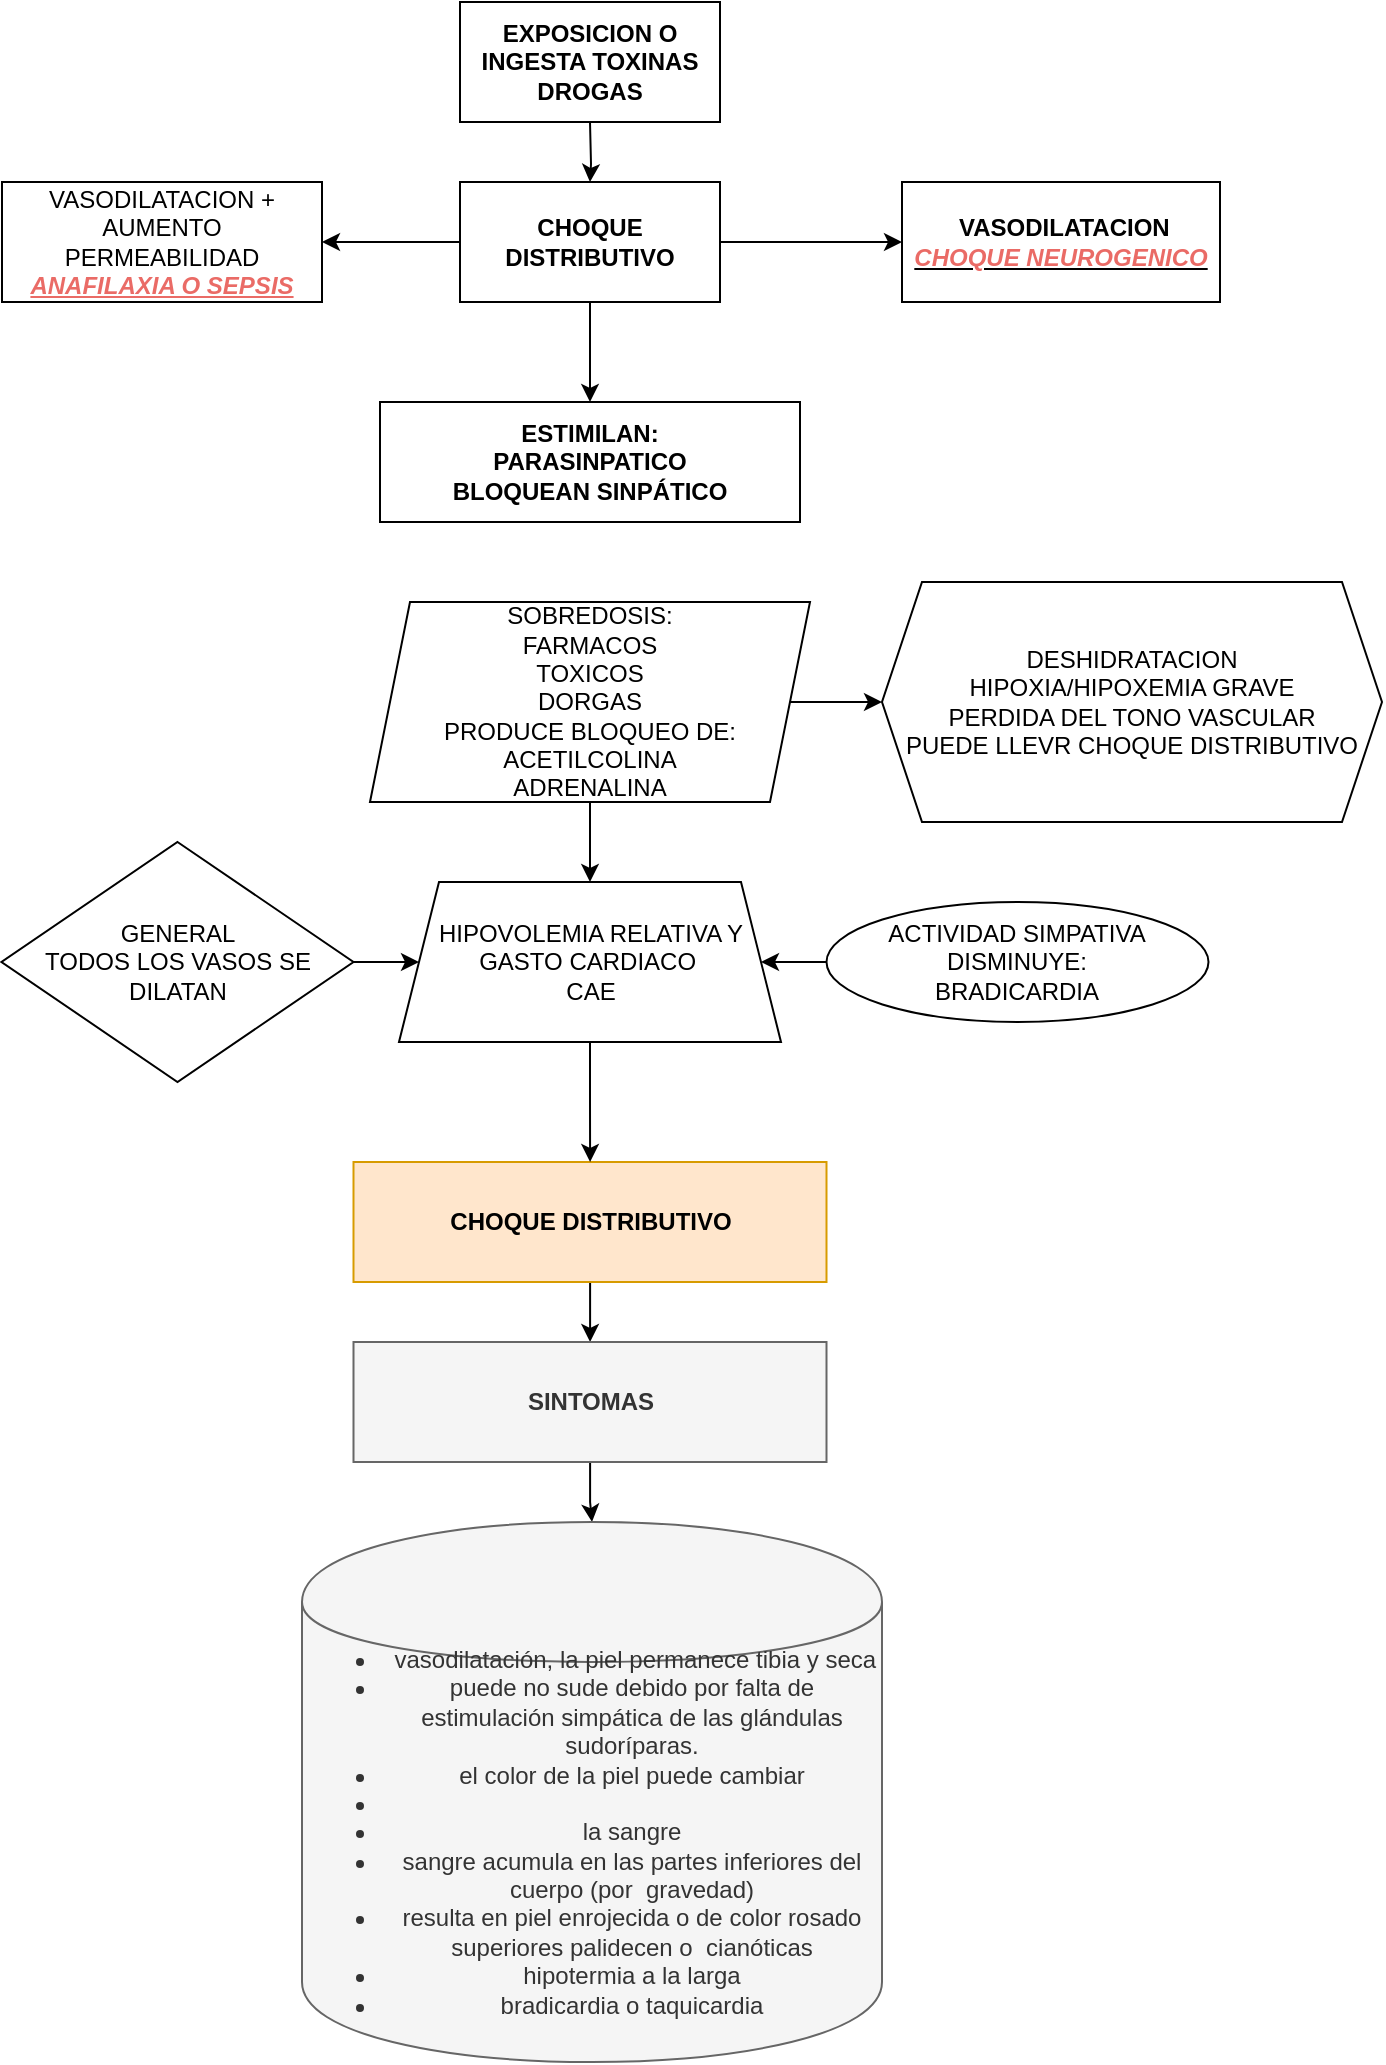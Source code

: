 <mxfile version="14.9.2" type="github">
  <diagram id="8tbKy97IGsQ9ciRFXvJA" name="Page-1">
    <mxGraphModel dx="868" dy="537" grid="1" gridSize="10" guides="1" tooltips="1" connect="1" arrows="1" fold="1" page="1" pageScale="1" pageWidth="827" pageHeight="1169" math="0" shadow="0">
      <root>
        <mxCell id="0" />
        <mxCell id="1" parent="0" />
        <mxCell id="9jP5uwK8EiIwHMqEGJkS-6" value="" style="edgeStyle=orthogonalEdgeStyle;rounded=0;orthogonalLoop=1;jettySize=auto;html=1;" edge="1" parent="1" source="9jP5uwK8EiIwHMqEGJkS-3" target="9jP5uwK8EiIwHMqEGJkS-5">
          <mxGeometry relative="1" as="geometry" />
        </mxCell>
        <mxCell id="9jP5uwK8EiIwHMqEGJkS-8" value="" style="edgeStyle=orthogonalEdgeStyle;rounded=0;orthogonalLoop=1;jettySize=auto;html=1;" edge="1" parent="1" source="9jP5uwK8EiIwHMqEGJkS-3" target="9jP5uwK8EiIwHMqEGJkS-7">
          <mxGeometry relative="1" as="geometry" />
        </mxCell>
        <mxCell id="9jP5uwK8EiIwHMqEGJkS-16" value="" style="edgeStyle=orthogonalEdgeStyle;rounded=0;orthogonalLoop=1;jettySize=auto;html=1;" edge="1" parent="1" source="9jP5uwK8EiIwHMqEGJkS-3" target="9jP5uwK8EiIwHMqEGJkS-15">
          <mxGeometry relative="1" as="geometry" />
        </mxCell>
        <mxCell id="9jP5uwK8EiIwHMqEGJkS-3" value="&lt;b&gt;CHOQUE DISTRIBUTIVO&lt;/b&gt;" style="whiteSpace=wrap;html=1;" vertex="1" parent="1">
          <mxGeometry x="349" y="90" width="130" height="60" as="geometry" />
        </mxCell>
        <mxCell id="9jP5uwK8EiIwHMqEGJkS-5" value="&lt;b&gt;&amp;nbsp;VASODILATACION&lt;br&gt;&lt;i&gt;&lt;u&gt;&lt;font color=&quot;#ea6b66&quot;&gt;CHOQUE NEUROGENICO&lt;/font&gt;&lt;/u&gt;&lt;/i&gt;&lt;br&gt;&lt;/b&gt;" style="whiteSpace=wrap;html=1;" vertex="1" parent="1">
          <mxGeometry x="570" y="90" width="159" height="60" as="geometry" />
        </mxCell>
        <mxCell id="9jP5uwK8EiIwHMqEGJkS-7" value="VASODILATACION + AUMENTO PERMEABILIDAD&lt;br&gt;&lt;i&gt;&lt;font color=&quot;#ea6b66&quot;&gt;&lt;b&gt;&lt;u&gt;ANAFILAXIA O SEPSIS&lt;/u&gt;&lt;/b&gt;&lt;/font&gt;&lt;/i&gt;" style="whiteSpace=wrap;html=1;" vertex="1" parent="1">
          <mxGeometry x="120" y="90" width="160" height="60" as="geometry" />
        </mxCell>
        <mxCell id="9jP5uwK8EiIwHMqEGJkS-14" value="" style="edgeStyle=orthogonalEdgeStyle;rounded=0;orthogonalLoop=1;jettySize=auto;html=1;" edge="1" parent="1" target="9jP5uwK8EiIwHMqEGJkS-3">
          <mxGeometry relative="1" as="geometry">
            <mxPoint x="414" y="60" as="sourcePoint" />
          </mxGeometry>
        </mxCell>
        <mxCell id="9jP5uwK8EiIwHMqEGJkS-12" value="&lt;b&gt;EXPOSICION O INGESTA TOXINAS DROGAS&lt;/b&gt;" style="whiteSpace=wrap;html=1;" vertex="1" parent="1">
          <mxGeometry x="349" width="130" height="60" as="geometry" />
        </mxCell>
        <mxCell id="9jP5uwK8EiIwHMqEGJkS-15" value="&lt;b&gt;ESTIMILAN:&lt;br&gt;PARASINPATICO&lt;br&gt;BLOQUEAN SINPÁTICO&lt;br&gt;&lt;/b&gt;" style="whiteSpace=wrap;html=1;" vertex="1" parent="1">
          <mxGeometry x="309" y="200" width="210" height="60" as="geometry" />
        </mxCell>
        <mxCell id="9jP5uwK8EiIwHMqEGJkS-43" value="" style="edgeStyle=orthogonalEdgeStyle;rounded=0;orthogonalLoop=1;jettySize=auto;html=1;" edge="1" parent="1" source="9jP5uwK8EiIwHMqEGJkS-18" target="9jP5uwK8EiIwHMqEGJkS-42">
          <mxGeometry relative="1" as="geometry" />
        </mxCell>
        <mxCell id="9jP5uwK8EiIwHMqEGJkS-18" value="&lt;b&gt;CHOQUE DISTRIBUTIVO&lt;/b&gt;" style="whiteSpace=wrap;html=1;fillColor=#ffe6cc;strokeColor=#d79b00;" vertex="1" parent="1">
          <mxGeometry x="295.75" y="580" width="236.5" height="60" as="geometry" />
        </mxCell>
        <mxCell id="9jP5uwK8EiIwHMqEGJkS-35" value="" style="edgeStyle=orthogonalEdgeStyle;rounded=0;orthogonalLoop=1;jettySize=auto;html=1;" edge="1" parent="1" source="9jP5uwK8EiIwHMqEGJkS-19" target="9jP5uwK8EiIwHMqEGJkS-23">
          <mxGeometry relative="1" as="geometry" />
        </mxCell>
        <mxCell id="9jP5uwK8EiIwHMqEGJkS-19" value="GENERAL&lt;br&gt;TODOS LOS VASOS SE DILATAN" style="rhombus;whiteSpace=wrap;html=1;" vertex="1" parent="1">
          <mxGeometry x="119.75" y="420" width="176" height="120" as="geometry" />
        </mxCell>
        <mxCell id="9jP5uwK8EiIwHMqEGJkS-36" value="" style="edgeStyle=orthogonalEdgeStyle;rounded=0;orthogonalLoop=1;jettySize=auto;html=1;" edge="1" parent="1" source="9jP5uwK8EiIwHMqEGJkS-23" target="9jP5uwK8EiIwHMqEGJkS-18">
          <mxGeometry relative="1" as="geometry" />
        </mxCell>
        <mxCell id="9jP5uwK8EiIwHMqEGJkS-23" value="HIPOVOLEMIA RELATIVA Y &lt;br&gt;GASTO CARDIACO&amp;nbsp;&lt;br&gt;CAE" style="shape=trapezoid;perimeter=trapezoidPerimeter;whiteSpace=wrap;html=1;fixedSize=1;" vertex="1" parent="1">
          <mxGeometry x="318.5" y="440" width="191" height="80" as="geometry" />
        </mxCell>
        <mxCell id="9jP5uwK8EiIwHMqEGJkS-34" value="" style="edgeStyle=orthogonalEdgeStyle;rounded=0;orthogonalLoop=1;jettySize=auto;html=1;" edge="1" parent="1" source="9jP5uwK8EiIwHMqEGJkS-26" target="9jP5uwK8EiIwHMqEGJkS-23">
          <mxGeometry relative="1" as="geometry" />
        </mxCell>
        <mxCell id="9jP5uwK8EiIwHMqEGJkS-26" value="ACTIVIDAD SIMPATIVA DISMINUYE:&lt;br&gt;BRADICARDIA" style="ellipse;whiteSpace=wrap;html=1;" vertex="1" parent="1">
          <mxGeometry x="532.25" y="450" width="191" height="60" as="geometry" />
        </mxCell>
        <mxCell id="9jP5uwK8EiIwHMqEGJkS-39" value="" style="edgeStyle=orthogonalEdgeStyle;rounded=0;orthogonalLoop=1;jettySize=auto;html=1;" edge="1" parent="1" source="9jP5uwK8EiIwHMqEGJkS-38" target="9jP5uwK8EiIwHMqEGJkS-23">
          <mxGeometry relative="1" as="geometry" />
        </mxCell>
        <mxCell id="9jP5uwK8EiIwHMqEGJkS-41" value="" style="edgeStyle=orthogonalEdgeStyle;rounded=0;orthogonalLoop=1;jettySize=auto;html=1;" edge="1" parent="1" source="9jP5uwK8EiIwHMqEGJkS-38" target="9jP5uwK8EiIwHMqEGJkS-40">
          <mxGeometry relative="1" as="geometry" />
        </mxCell>
        <mxCell id="9jP5uwK8EiIwHMqEGJkS-38" value="SOBREDOSIS:&lt;br&gt;FARMACOS&lt;br&gt;TOXICOS&lt;br&gt;DORGAS&lt;br&gt;PRODUCE BLOQUEO DE:&lt;br&gt;ACETILCOLINA&lt;br&gt;ADRENALINA" style="shape=parallelogram;perimeter=parallelogramPerimeter;whiteSpace=wrap;html=1;fixedSize=1;" vertex="1" parent="1">
          <mxGeometry x="304" y="300" width="220" height="100" as="geometry" />
        </mxCell>
        <mxCell id="9jP5uwK8EiIwHMqEGJkS-40" value="DESHIDRATACION&lt;br&gt;HIPOXIA/HIPOXEMIA GRAVE&lt;br&gt;PERDIDA DEL TONO VASCULAR&lt;br&gt;PUEDE LLEVR CHOQUE DISTRIBUTIVO" style="shape=hexagon;perimeter=hexagonPerimeter2;whiteSpace=wrap;html=1;fixedSize=1;" vertex="1" parent="1">
          <mxGeometry x="560" y="290" width="250" height="120" as="geometry" />
        </mxCell>
        <mxCell id="9jP5uwK8EiIwHMqEGJkS-45" value="" style="edgeStyle=orthogonalEdgeStyle;rounded=0;orthogonalLoop=1;jettySize=auto;html=1;" edge="1" parent="1" source="9jP5uwK8EiIwHMqEGJkS-42" target="9jP5uwK8EiIwHMqEGJkS-44">
          <mxGeometry relative="1" as="geometry" />
        </mxCell>
        <mxCell id="9jP5uwK8EiIwHMqEGJkS-42" value="&lt;b&gt;SINTOMAS&lt;/b&gt;" style="whiteSpace=wrap;html=1;fillColor=#f5f5f5;strokeColor=#666666;fontColor=#333333;" vertex="1" parent="1">
          <mxGeometry x="295.75" y="670" width="236.5" height="60" as="geometry" />
        </mxCell>
        <mxCell id="9jP5uwK8EiIwHMqEGJkS-44" value="&lt;ul&gt;&lt;li&gt;&amp;nbsp;vasodilatación, la piel permanece tibia y seca&lt;/li&gt;&lt;li&gt;puede no sude debido por falta de estimulación simpática de las glándulas sudoríparas.&lt;br&gt;&lt;/li&gt;&lt;li&gt;el color de la piel puede cambiar&lt;br&gt;&lt;/li&gt;&lt;li&gt;&lt;/li&gt;&lt;li&gt;la sangre&lt;/li&gt;&lt;li&gt;sangre acumula en las partes inferiores del cuerpo (por&amp;nbsp; gravedad)&lt;/li&gt;&lt;li&gt;resulta en piel enrojecida o de color rosado superiores palidecen o&amp;nbsp; cianóticas&lt;/li&gt;&lt;li&gt;hipotermia a la larga&lt;/li&gt;&lt;li&gt;bradicardia o taquicardia&lt;/li&gt;&lt;/ul&gt;" style="shape=cylinder;whiteSpace=wrap;html=1;boundedLbl=1;backgroundOutline=1;fontColor=#333333;strokeColor=#666666;fillColor=#f5f5f5;" vertex="1" parent="1">
          <mxGeometry x="270" y="760" width="290" height="270" as="geometry" />
        </mxCell>
      </root>
    </mxGraphModel>
  </diagram>
</mxfile>
